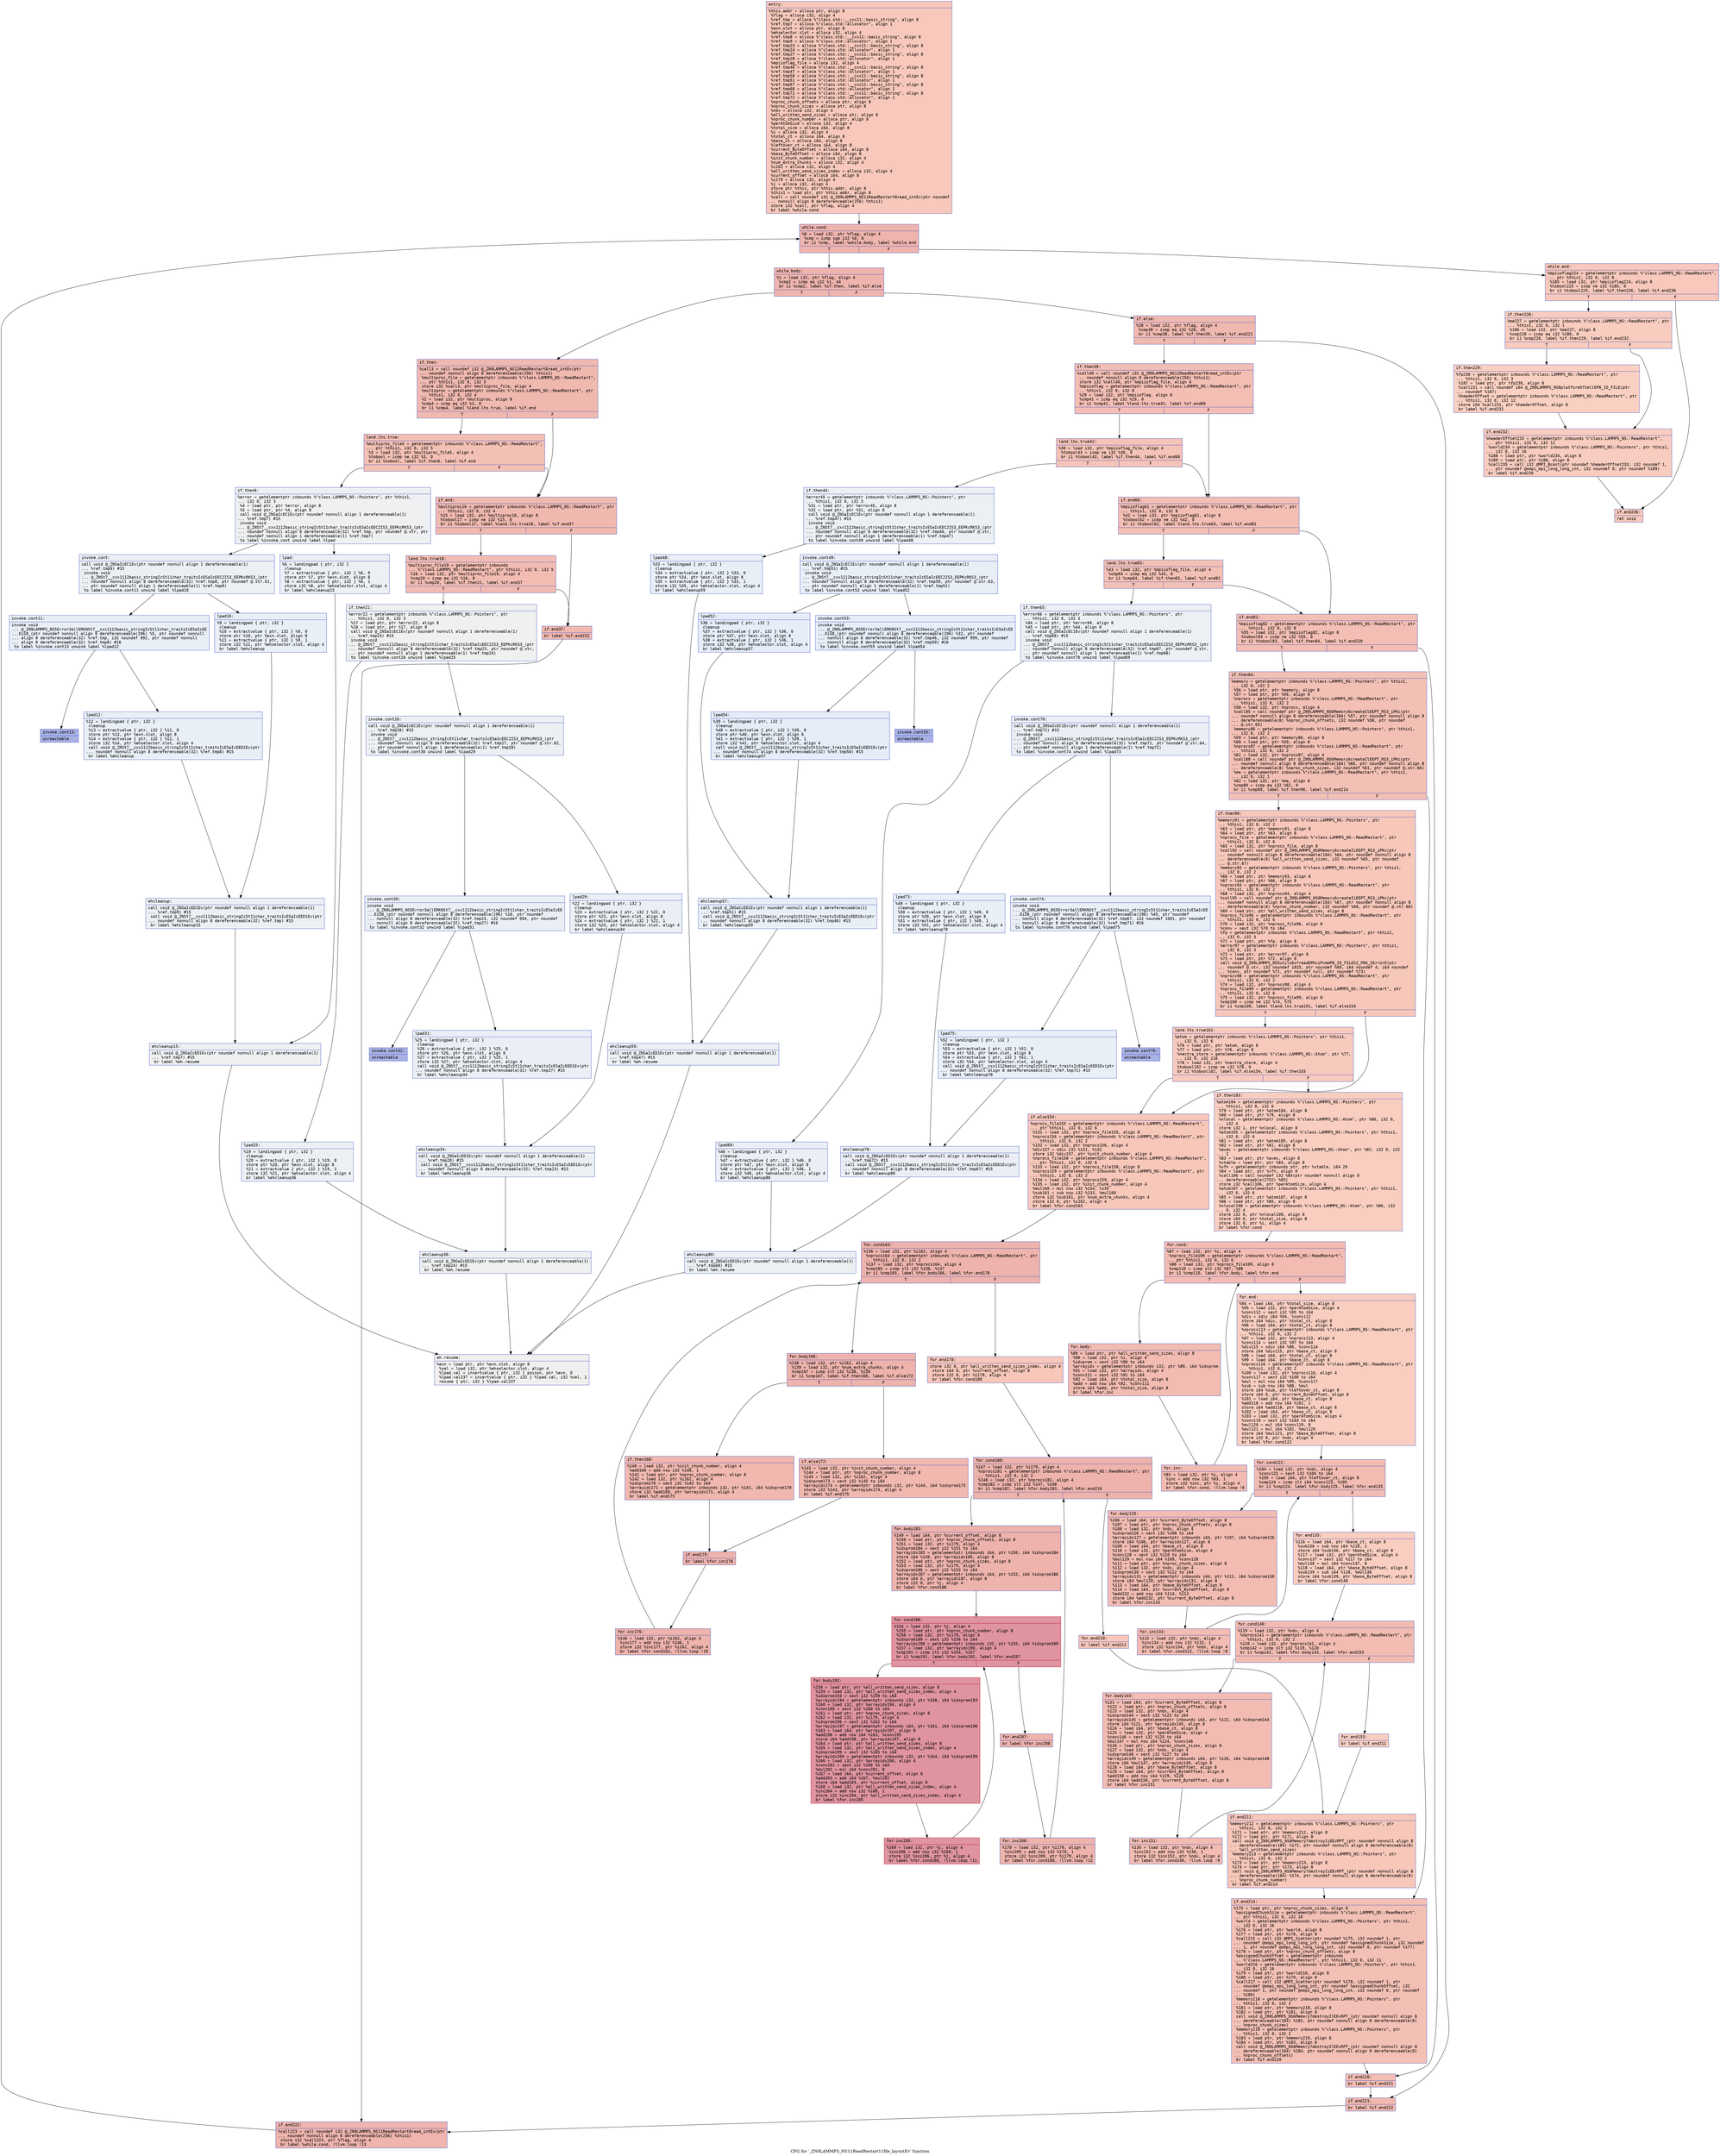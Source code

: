 digraph "CFG for '_ZN9LAMMPS_NS11ReadRestart11file_layoutEv' function" {
	label="CFG for '_ZN9LAMMPS_NS11ReadRestart11file_layoutEv' function";

	Node0x55bc18c316a0 [shape=record,color="#3d50c3ff", style=filled, fillcolor="#ed836670" fontname="Courier",label="{entry:\l|  %this.addr = alloca ptr, align 8\l  %flag = alloca i32, align 4\l  %ref.tmp = alloca %\"class.std::__cxx11::basic_string\", align 8\l  %ref.tmp7 = alloca %\"class.std::allocator\", align 1\l  %exn.slot = alloca ptr, align 8\l  %ehselector.slot = alloca i32, align 4\l  %ref.tmp8 = alloca %\"class.std::__cxx11::basic_string\", align 8\l  %ref.tmp9 = alloca %\"class.std::allocator\", align 1\l  %ref.tmp23 = alloca %\"class.std::__cxx11::basic_string\", align 8\l  %ref.tmp24 = alloca %\"class.std::allocator\", align 1\l  %ref.tmp27 = alloca %\"class.std::__cxx11::basic_string\", align 8\l  %ref.tmp28 = alloca %\"class.std::allocator\", align 1\l  %mpiioflag_file = alloca i32, align 4\l  %ref.tmp46 = alloca %\"class.std::__cxx11::basic_string\", align 8\l  %ref.tmp47 = alloca %\"class.std::allocator\", align 1\l  %ref.tmp50 = alloca %\"class.std::__cxx11::basic_string\", align 8\l  %ref.tmp51 = alloca %\"class.std::allocator\", align 1\l  %ref.tmp67 = alloca %\"class.std::__cxx11::basic_string\", align 8\l  %ref.tmp68 = alloca %\"class.std::allocator\", align 1\l  %ref.tmp71 = alloca %\"class.std::__cxx11::basic_string\", align 8\l  %ref.tmp72 = alloca %\"class.std::allocator\", align 1\l  %nproc_chunk_offsets = alloca ptr, align 8\l  %nproc_chunk_sizes = alloca ptr, align 8\l  %ndx = alloca i32, align 4\l  %all_written_send_sizes = alloca ptr, align 8\l  %nproc_chunk_number = alloca ptr, align 8\l  %perAtomSize = alloca i32, align 4\l  %total_size = alloca i64, align 8\l  %i = alloca i32, align 4\l  %total_ct = alloca i64, align 8\l  %base_ct = alloca i64, align 8\l  %leftover_ct = alloca i64, align 8\l  %current_ByteOffset = alloca i64, align 8\l  %base_ByteOffset = alloca i64, align 8\l  %init_chunk_number = alloca i32, align 4\l  %num_extra_chunks = alloca i32, align 4\l  %i162 = alloca i32, align 4\l  %all_written_send_sizes_index = alloca i32, align 4\l  %current_offset = alloca i64, align 8\l  %i179 = alloca i32, align 4\l  %j = alloca i32, align 4\l  store ptr %this, ptr %this.addr, align 8\l  %this1 = load ptr, ptr %this.addr, align 8\l  %call = call noundef i32 @_ZN9LAMMPS_NS11ReadRestart8read_intEv(ptr noundef\l... nonnull align 8 dereferenceable(256) %this1)\l  store i32 %call, ptr %flag, align 4\l  br label %while.cond\l}"];
	Node0x55bc18c316a0 -> Node0x55bc18c33870[tooltip="entry -> while.cond\nProbability 100.00%" ];
	Node0x55bc18c33870 [shape=record,color="#3d50c3ff", style=filled, fillcolor="#d8564670" fontname="Courier",label="{while.cond:\l|  %0 = load i32, ptr %flag, align 4\l  %cmp = icmp sge i32 %0, 0\l  br i1 %cmp, label %while.body, label %while.end\l|{<s0>T|<s1>F}}"];
	Node0x55bc18c33870:s0 -> Node0x55bc18c33a60[tooltip="while.cond -> while.body\nProbability 96.88%" ];
	Node0x55bc18c33870:s1 -> Node0x55bc18c33ab0[tooltip="while.cond -> while.end\nProbability 3.12%" ];
	Node0x55bc18c33a60 [shape=record,color="#3d50c3ff", style=filled, fillcolor="#d8564670" fontname="Courier",label="{while.body:\l|  %1 = load i32, ptr %flag, align 4\l  %cmp2 = icmp eq i32 %1, 44\l  br i1 %cmp2, label %if.then, label %if.else\l|{<s0>T|<s1>F}}"];
	Node0x55bc18c33a60:s0 -> Node0x55bc18c329b0[tooltip="while.body -> if.then\nProbability 50.00%" ];
	Node0x55bc18c33a60:s1 -> Node0x55bc18c32a20[tooltip="while.body -> if.else\nProbability 50.00%" ];
	Node0x55bc18c329b0 [shape=record,color="#3d50c3ff", style=filled, fillcolor="#de614d70" fontname="Courier",label="{if.then:\l|  %call3 = call noundef i32 @_ZN9LAMMPS_NS11ReadRestart8read_intEv(ptr\l... noundef nonnull align 8 dereferenceable(256) %this1)\l  %multiproc_file = getelementptr inbounds %\"class.LAMMPS_NS::ReadRestart\",\l... ptr %this1, i32 0, i32 5\l  store i32 %call3, ptr %multiproc_file, align 4\l  %multiproc = getelementptr inbounds %\"class.LAMMPS_NS::ReadRestart\", ptr\l... %this1, i32 0, i32 4\l  %2 = load i32, ptr %multiproc, align 8\l  %cmp4 = icmp eq i32 %2, 0\l  br i1 %cmp4, label %land.lhs.true, label %if.end\l|{<s0>T|<s1>F}}"];
	Node0x55bc18c329b0:s0 -> Node0x55bc18c15900[tooltip="if.then -> land.lhs.true\nProbability 37.50%" ];
	Node0x55bc18c329b0:s1 -> Node0x55bc18c32a90[tooltip="if.then -> if.end\nProbability 62.50%" ];
	Node0x55bc18c15900 [shape=record,color="#3d50c3ff", style=filled, fillcolor="#e5705870" fontname="Courier",label="{land.lhs.true:\l|  %multiproc_file5 = getelementptr inbounds %\"class.LAMMPS_NS::ReadRestart\",\l... ptr %this1, i32 0, i32 5\l  %3 = load i32, ptr %multiproc_file5, align 4\l  %tobool = icmp ne i32 %3, 0\l  br i1 %tobool, label %if.then6, label %if.end\l|{<s0>T|<s1>F}}"];
	Node0x55bc18c15900:s0 -> Node0x55bc18c34870[tooltip="land.lhs.true -> if.then6\nProbability 0.00%" ];
	Node0x55bc18c15900:s1 -> Node0x55bc18c32a90[tooltip="land.lhs.true -> if.end\nProbability 100.00%" ];
	Node0x55bc18c34870 [shape=record,color="#3d50c3ff", style=filled, fillcolor="#d9dce170" fontname="Courier",label="{if.then6:\l|  %error = getelementptr inbounds %\"class.LAMMPS_NS::Pointers\", ptr %this1,\l... i32 0, i32 3\l  %4 = load ptr, ptr %error, align 8\l  %5 = load ptr, ptr %4, align 8\l  call void @_ZNSaIcEC1Ev(ptr noundef nonnull align 1 dereferenceable(1)\l... %ref.tmp7) #15\l  invoke void\l... @_ZNSt7__cxx1112basic_stringIcSt11char_traitsIcESaIcEEC2IS3_EEPKcRKS3_(ptr\l... noundef nonnull align 8 dereferenceable(32) %ref.tmp, ptr noundef @.str, ptr\l... noundef nonnull align 1 dereferenceable(1) %ref.tmp7)\l          to label %invoke.cont unwind label %lpad\l}"];
	Node0x55bc18c34870 -> Node0x55bc18c34cd0[tooltip="if.then6 -> invoke.cont\nProbability 50.00%" ];
	Node0x55bc18c34870 -> Node0x55bc18c34d50[tooltip="if.then6 -> lpad\nProbability 50.00%" ];
	Node0x55bc18c34cd0 [shape=record,color="#3d50c3ff", style=filled, fillcolor="#d4dbe670" fontname="Courier",label="{invoke.cont:\l|  call void @_ZNSaIcEC1Ev(ptr noundef nonnull align 1 dereferenceable(1)\l... %ref.tmp9) #15\l  invoke void\l... @_ZNSt7__cxx1112basic_stringIcSt11char_traitsIcESaIcEEC2IS3_EEPKcRKS3_(ptr\l... noundef nonnull align 8 dereferenceable(32) %ref.tmp8, ptr noundef @.str.61,\l... ptr noundef nonnull align 1 dereferenceable(1) %ref.tmp9)\l          to label %invoke.cont11 unwind label %lpad10\l}"];
	Node0x55bc18c34cd0 -> Node0x55bc18c35070[tooltip="invoke.cont -> invoke.cont11\nProbability 50.00%" ];
	Node0x55bc18c34cd0 -> Node0x55bc18c350c0[tooltip="invoke.cont -> lpad10\nProbability 50.00%" ];
	Node0x55bc18c35070 [shape=record,color="#3d50c3ff", style=filled, fillcolor="#cedaeb70" fontname="Courier",label="{invoke.cont11:\l|  invoke void\l... @_ZN9LAMMPS_NS5Error3allERKNSt7__cxx1112basic_stringIcSt11char_traitsIcESaIcEE\l...EiS8_(ptr noundef nonnull align 8 dereferenceable(196) %5, ptr noundef nonnull\l... align 8 dereferenceable(32) %ref.tmp, i32 noundef 992, ptr noundef nonnull\l... align 8 dereferenceable(32) %ref.tmp8) #16\l          to label %invoke.cont13 unwind label %lpad12\l}"];
	Node0x55bc18c35070 -> Node0x55bc18c35020[tooltip="invoke.cont11 -> invoke.cont13\nProbability 0.00%" ];
	Node0x55bc18c35070 -> Node0x55bc18c35320[tooltip="invoke.cont11 -> lpad12\nProbability 100.00%" ];
	Node0x55bc18c35020 [shape=record,color="#3d50c3ff", style=filled, fillcolor="#3d50c370" fontname="Courier",label="{invoke.cont13:\l|  unreachable\l}"];
	Node0x55bc18c34d50 [shape=record,color="#3d50c3ff", style=filled, fillcolor="#d4dbe670" fontname="Courier",label="{lpad:\l|  %6 = landingpad \{ ptr, i32 \}\l          cleanup\l  %7 = extractvalue \{ ptr, i32 \} %6, 0\l  store ptr %7, ptr %exn.slot, align 8\l  %8 = extractvalue \{ ptr, i32 \} %6, 1\l  store i32 %8, ptr %ehselector.slot, align 4\l  br label %ehcleanup15\l}"];
	Node0x55bc18c34d50 -> Node0x55bc18c358e0[tooltip="lpad -> ehcleanup15\nProbability 100.00%" ];
	Node0x55bc18c350c0 [shape=record,color="#3d50c3ff", style=filled, fillcolor="#cedaeb70" fontname="Courier",label="{lpad10:\l|  %9 = landingpad \{ ptr, i32 \}\l          cleanup\l  %10 = extractvalue \{ ptr, i32 \} %9, 0\l  store ptr %10, ptr %exn.slot, align 8\l  %11 = extractvalue \{ ptr, i32 \} %9, 1\l  store i32 %11, ptr %ehselector.slot, align 4\l  br label %ehcleanup\l}"];
	Node0x55bc18c350c0 -> Node0x55bc18c35c30[tooltip="lpad10 -> ehcleanup\nProbability 100.00%" ];
	Node0x55bc18c35320 [shape=record,color="#3d50c3ff", style=filled, fillcolor="#cedaeb70" fontname="Courier",label="{lpad12:\l|  %12 = landingpad \{ ptr, i32 \}\l          cleanup\l  %13 = extractvalue \{ ptr, i32 \} %12, 0\l  store ptr %13, ptr %exn.slot, align 8\l  %14 = extractvalue \{ ptr, i32 \} %12, 1\l  store i32 %14, ptr %ehselector.slot, align 4\l  call void @_ZNSt7__cxx1112basic_stringIcSt11char_traitsIcESaIcEED1Ev(ptr\l... noundef nonnull align 8 dereferenceable(32) %ref.tmp8) #15\l  br label %ehcleanup\l}"];
	Node0x55bc18c35320 -> Node0x55bc18c35c30[tooltip="lpad12 -> ehcleanup\nProbability 100.00%" ];
	Node0x55bc18c35c30 [shape=record,color="#3d50c3ff", style=filled, fillcolor="#d4dbe670" fontname="Courier",label="{ehcleanup:\l|  call void @_ZNSaIcED1Ev(ptr noundef nonnull align 1 dereferenceable(1)\l... %ref.tmp9) #15\l  call void @_ZNSt7__cxx1112basic_stringIcSt11char_traitsIcESaIcEED1Ev(ptr\l... noundef nonnull align 8 dereferenceable(32) %ref.tmp) #15\l  br label %ehcleanup15\l}"];
	Node0x55bc18c35c30 -> Node0x55bc18c358e0[tooltip="ehcleanup -> ehcleanup15\nProbability 100.00%" ];
	Node0x55bc18c358e0 [shape=record,color="#3d50c3ff", style=filled, fillcolor="#d9dce170" fontname="Courier",label="{ehcleanup15:\l|  call void @_ZNSaIcED1Ev(ptr noundef nonnull align 1 dereferenceable(1)\l... %ref.tmp7) #15\l  br label %eh.resume\l}"];
	Node0x55bc18c358e0 -> Node0x55bc18c364e0[tooltip="ehcleanup15 -> eh.resume\nProbability 100.00%" ];
	Node0x55bc18c32a90 [shape=record,color="#3d50c3ff", style=filled, fillcolor="#de614d70" fontname="Courier",label="{if.end:\l|  %multiproc16 = getelementptr inbounds %\"class.LAMMPS_NS::ReadRestart\", ptr\l... %this1, i32 0, i32 4\l  %15 = load i32, ptr %multiproc16, align 8\l  %tobool17 = icmp ne i32 %15, 0\l  br i1 %tobool17, label %land.lhs.true18, label %if.end37\l|{<s0>T|<s1>F}}"];
	Node0x55bc18c32a90:s0 -> Node0x55bc18c367d0[tooltip="if.end -> land.lhs.true18\nProbability 62.50%" ];
	Node0x55bc18c32a90:s1 -> Node0x55bc18c36850[tooltip="if.end -> if.end37\nProbability 37.50%" ];
	Node0x55bc18c367d0 [shape=record,color="#3d50c3ff", style=filled, fillcolor="#e1675170" fontname="Courier",label="{land.lhs.true18:\l|  %multiproc_file19 = getelementptr inbounds\l... %\"class.LAMMPS_NS::ReadRestart\", ptr %this1, i32 0, i32 5\l  %16 = load i32, ptr %multiproc_file19, align 4\l  %cmp20 = icmp eq i32 %16, 0\l  br i1 %cmp20, label %if.then21, label %if.end37\l|{<s0>T|<s1>F}}"];
	Node0x55bc18c367d0:s0 -> Node0x55bc18c36c10[tooltip="land.lhs.true18 -> if.then21\nProbability 0.00%" ];
	Node0x55bc18c367d0:s1 -> Node0x55bc18c36850[tooltip="land.lhs.true18 -> if.end37\nProbability 100.00%" ];
	Node0x55bc18c36c10 [shape=record,color="#3d50c3ff", style=filled, fillcolor="#dbdcde70" fontname="Courier",label="{if.then21:\l|  %error22 = getelementptr inbounds %\"class.LAMMPS_NS::Pointers\", ptr\l... %this1, i32 0, i32 3\l  %17 = load ptr, ptr %error22, align 8\l  %18 = load ptr, ptr %17, align 8\l  call void @_ZNSaIcEC1Ev(ptr noundef nonnull align 1 dereferenceable(1)\l... %ref.tmp24) #15\l  invoke void\l... @_ZNSt7__cxx1112basic_stringIcSt11char_traitsIcESaIcEEC2IS3_EEPKcRKS3_(ptr\l... noundef nonnull align 8 dereferenceable(32) %ref.tmp23, ptr noundef @.str,\l... ptr noundef nonnull align 1 dereferenceable(1) %ref.tmp24)\l          to label %invoke.cont26 unwind label %lpad25\l}"];
	Node0x55bc18c36c10 -> Node0x55bc18c37070[tooltip="if.then21 -> invoke.cont26\nProbability 50.00%" ];
	Node0x55bc18c36c10 -> Node0x55bc18c370c0[tooltip="if.then21 -> lpad25\nProbability 50.00%" ];
	Node0x55bc18c37070 [shape=record,color="#3d50c3ff", style=filled, fillcolor="#d6dce470" fontname="Courier",label="{invoke.cont26:\l|  call void @_ZNSaIcEC1Ev(ptr noundef nonnull align 1 dereferenceable(1)\l... %ref.tmp28) #15\l  invoke void\l... @_ZNSt7__cxx1112basic_stringIcSt11char_traitsIcESaIcEEC2IS3_EEPKcRKS3_(ptr\l... noundef nonnull align 8 dereferenceable(32) %ref.tmp27, ptr noundef @.str.62,\l... ptr noundef nonnull align 1 dereferenceable(1) %ref.tmp28)\l          to label %invoke.cont30 unwind label %lpad29\l}"];
	Node0x55bc18c37070 -> Node0x55bc18c373b0[tooltip="invoke.cont26 -> invoke.cont30\nProbability 50.00%" ];
	Node0x55bc18c37070 -> Node0x55bc18c37400[tooltip="invoke.cont26 -> lpad29\nProbability 50.00%" ];
	Node0x55bc18c373b0 [shape=record,color="#3d50c3ff", style=filled, fillcolor="#d1dae970" fontname="Courier",label="{invoke.cont30:\l|  invoke void\l... @_ZN9LAMMPS_NS5Error3allERKNSt7__cxx1112basic_stringIcSt11char_traitsIcESaIcEE\l...EiS8_(ptr noundef nonnull align 8 dereferenceable(196) %18, ptr noundef\l... nonnull align 8 dereferenceable(32) %ref.tmp23, i32 noundef 994, ptr noundef\l... nonnull align 8 dereferenceable(32) %ref.tmp27) #16\l          to label %invoke.cont32 unwind label %lpad31\l}"];
	Node0x55bc18c373b0 -> Node0x55bc18c37360[tooltip="invoke.cont30 -> invoke.cont32\nProbability 0.00%" ];
	Node0x55bc18c373b0 -> Node0x55bc18c37720[tooltip="invoke.cont30 -> lpad31\nProbability 100.00%" ];
	Node0x55bc18c37360 [shape=record,color="#3d50c3ff", style=filled, fillcolor="#3d50c370" fontname="Courier",label="{invoke.cont32:\l|  unreachable\l}"];
	Node0x55bc18c370c0 [shape=record,color="#3d50c3ff", style=filled, fillcolor="#d6dce470" fontname="Courier",label="{lpad25:\l|  %19 = landingpad \{ ptr, i32 \}\l          cleanup\l  %20 = extractvalue \{ ptr, i32 \} %19, 0\l  store ptr %20, ptr %exn.slot, align 8\l  %21 = extractvalue \{ ptr, i32 \} %19, 1\l  store i32 %21, ptr %ehselector.slot, align 4\l  br label %ehcleanup36\l}"];
	Node0x55bc18c370c0 -> Node0x55bc18c37ce0[tooltip="lpad25 -> ehcleanup36\nProbability 100.00%" ];
	Node0x55bc18c37400 [shape=record,color="#3d50c3ff", style=filled, fillcolor="#d1dae970" fontname="Courier",label="{lpad29:\l|  %22 = landingpad \{ ptr, i32 \}\l          cleanup\l  %23 = extractvalue \{ ptr, i32 \} %22, 0\l  store ptr %23, ptr %exn.slot, align 8\l  %24 = extractvalue \{ ptr, i32 \} %22, 1\l  store i32 %24, ptr %ehselector.slot, align 4\l  br label %ehcleanup34\l}"];
	Node0x55bc18c37400 -> Node0x55bc18c38030[tooltip="lpad29 -> ehcleanup34\nProbability 100.00%" ];
	Node0x55bc18c37720 [shape=record,color="#3d50c3ff", style=filled, fillcolor="#d1dae970" fontname="Courier",label="{lpad31:\l|  %25 = landingpad \{ ptr, i32 \}\l          cleanup\l  %26 = extractvalue \{ ptr, i32 \} %25, 0\l  store ptr %26, ptr %exn.slot, align 8\l  %27 = extractvalue \{ ptr, i32 \} %25, 1\l  store i32 %27, ptr %ehselector.slot, align 4\l  call void @_ZNSt7__cxx1112basic_stringIcSt11char_traitsIcESaIcEED1Ev(ptr\l... noundef nonnull align 8 dereferenceable(32) %ref.tmp27) #15\l  br label %ehcleanup34\l}"];
	Node0x55bc18c37720 -> Node0x55bc18c38030[tooltip="lpad31 -> ehcleanup34\nProbability 100.00%" ];
	Node0x55bc18c38030 [shape=record,color="#3d50c3ff", style=filled, fillcolor="#d6dce470" fontname="Courier",label="{ehcleanup34:\l|  call void @_ZNSaIcED1Ev(ptr noundef nonnull align 1 dereferenceable(1)\l... %ref.tmp28) #15\l  call void @_ZNSt7__cxx1112basic_stringIcSt11char_traitsIcESaIcEED1Ev(ptr\l... noundef nonnull align 8 dereferenceable(32) %ref.tmp23) #15\l  br label %ehcleanup36\l}"];
	Node0x55bc18c38030 -> Node0x55bc18c37ce0[tooltip="ehcleanup34 -> ehcleanup36\nProbability 100.00%" ];
	Node0x55bc18c37ce0 [shape=record,color="#3d50c3ff", style=filled, fillcolor="#dbdcde70" fontname="Courier",label="{ehcleanup36:\l|  call void @_ZNSaIcED1Ev(ptr noundef nonnull align 1 dereferenceable(1)\l... %ref.tmp24) #15\l  br label %eh.resume\l}"];
	Node0x55bc18c37ce0 -> Node0x55bc18c364e0[tooltip="ehcleanup36 -> eh.resume\nProbability 100.00%" ];
	Node0x55bc18c36850 [shape=record,color="#3d50c3ff", style=filled, fillcolor="#de614d70" fontname="Courier",label="{if.end37:\l|  br label %if.end222\l}"];
	Node0x55bc18c36850 -> Node0x55bc18c38950[tooltip="if.end37 -> if.end222\nProbability 100.00%" ];
	Node0x55bc18c32a20 [shape=record,color="#3d50c3ff", style=filled, fillcolor="#de614d70" fontname="Courier",label="{if.else:\l|  %28 = load i32, ptr %flag, align 4\l  %cmp38 = icmp eq i32 %28, 45\l  br i1 %cmp38, label %if.then39, label %if.end221\l|{<s0>T|<s1>F}}"];
	Node0x55bc18c32a20:s0 -> Node0x55bc18c38b50[tooltip="if.else -> if.then39\nProbability 50.00%" ];
	Node0x55bc18c32a20:s1 -> Node0x55bc18c38bd0[tooltip="if.else -> if.end221\nProbability 50.00%" ];
	Node0x55bc18c38b50 [shape=record,color="#3d50c3ff", style=filled, fillcolor="#e36c5570" fontname="Courier",label="{if.then39:\l|  %call40 = call noundef i32 @_ZN9LAMMPS_NS11ReadRestart8read_intEv(ptr\l... noundef nonnull align 8 dereferenceable(256) %this1)\l  store i32 %call40, ptr %mpiioflag_file, align 4\l  %mpiioflag = getelementptr inbounds %\"class.LAMMPS_NS::ReadRestart\", ptr\l... %this1, i32 0, i32 8\l  %29 = load i32, ptr %mpiioflag, align 8\l  %cmp41 = icmp eq i32 %29, 0\l  br i1 %cmp41, label %land.lhs.true42, label %if.end60\l|{<s0>T|<s1>F}}"];
	Node0x55bc18c38b50:s0 -> Node0x55bc18c39100[tooltip="if.then39 -> land.lhs.true42\nProbability 37.50%" ];
	Node0x55bc18c38b50:s1 -> Node0x55bc18c39150[tooltip="if.then39 -> if.end60\nProbability 62.50%" ];
	Node0x55bc18c39100 [shape=record,color="#3d50c3ff", style=filled, fillcolor="#e8765c70" fontname="Courier",label="{land.lhs.true42:\l|  %30 = load i32, ptr %mpiioflag_file, align 4\l  %tobool43 = icmp ne i32 %30, 0\l  br i1 %tobool43, label %if.then44, label %if.end60\l|{<s0>T|<s1>F}}"];
	Node0x55bc18c39100:s0 -> Node0x55bc18c33b00[tooltip="land.lhs.true42 -> if.then44\nProbability 0.00%" ];
	Node0x55bc18c39100:s1 -> Node0x55bc18c39150[tooltip="land.lhs.true42 -> if.end60\nProbability 100.00%" ];
	Node0x55bc18c33b00 [shape=record,color="#3d50c3ff", style=filled, fillcolor="#d4dbe670" fontname="Courier",label="{if.then44:\l|  %error45 = getelementptr inbounds %\"class.LAMMPS_NS::Pointers\", ptr\l... %this1, i32 0, i32 3\l  %31 = load ptr, ptr %error45, align 8\l  %32 = load ptr, ptr %31, align 8\l  call void @_ZNSaIcEC1Ev(ptr noundef nonnull align 1 dereferenceable(1)\l... %ref.tmp47) #15\l  invoke void\l... @_ZNSt7__cxx1112basic_stringIcSt11char_traitsIcESaIcEEC2IS3_EEPKcRKS3_(ptr\l... noundef nonnull align 8 dereferenceable(32) %ref.tmp46, ptr noundef @.str,\l... ptr noundef nonnull align 1 dereferenceable(1) %ref.tmp47)\l          to label %invoke.cont49 unwind label %lpad48\l}"];
	Node0x55bc18c33b00 -> Node0x55bc18c33f90[tooltip="if.then44 -> invoke.cont49\nProbability 50.00%" ];
	Node0x55bc18c33b00 -> Node0x55bc18c34010[tooltip="if.then44 -> lpad48\nProbability 50.00%" ];
	Node0x55bc18c33f90 [shape=record,color="#3d50c3ff", style=filled, fillcolor="#cedaeb70" fontname="Courier",label="{invoke.cont49:\l|  call void @_ZNSaIcEC1Ev(ptr noundef nonnull align 1 dereferenceable(1)\l... %ref.tmp51) #15\l  invoke void\l... @_ZNSt7__cxx1112basic_stringIcSt11char_traitsIcESaIcEEC2IS3_EEPKcRKS3_(ptr\l... noundef nonnull align 8 dereferenceable(32) %ref.tmp50, ptr noundef @.str.63,\l... ptr noundef nonnull align 1 dereferenceable(1) %ref.tmp51)\l          to label %invoke.cont53 unwind label %lpad52\l}"];
	Node0x55bc18c33f90 -> Node0x55bc18c3a1f0[tooltip="invoke.cont49 -> invoke.cont53\nProbability 50.00%" ];
	Node0x55bc18c33f90 -> Node0x55bc18c3a240[tooltip="invoke.cont49 -> lpad52\nProbability 50.00%" ];
	Node0x55bc18c3a1f0 [shape=record,color="#3d50c3ff", style=filled, fillcolor="#c7d7f070" fontname="Courier",label="{invoke.cont53:\l|  invoke void\l... @_ZN9LAMMPS_NS5Error3allERKNSt7__cxx1112basic_stringIcSt11char_traitsIcESaIcEE\l...EiS8_(ptr noundef nonnull align 8 dereferenceable(196) %32, ptr noundef\l... nonnull align 8 dereferenceable(32) %ref.tmp46, i32 noundef 999, ptr noundef\l... nonnull align 8 dereferenceable(32) %ref.tmp50) #16\l          to label %invoke.cont55 unwind label %lpad54\l}"];
	Node0x55bc18c3a1f0 -> Node0x55bc18c3a1a0[tooltip="invoke.cont53 -> invoke.cont55\nProbability 0.00%" ];
	Node0x55bc18c3a1f0 -> Node0x55bc18c3a560[tooltip="invoke.cont53 -> lpad54\nProbability 100.00%" ];
	Node0x55bc18c3a1a0 [shape=record,color="#3d50c3ff", style=filled, fillcolor="#3d50c370" fontname="Courier",label="{invoke.cont55:\l|  unreachable\l}"];
	Node0x55bc18c34010 [shape=record,color="#3d50c3ff", style=filled, fillcolor="#cedaeb70" fontname="Courier",label="{lpad48:\l|  %33 = landingpad \{ ptr, i32 \}\l          cleanup\l  %34 = extractvalue \{ ptr, i32 \} %33, 0\l  store ptr %34, ptr %exn.slot, align 8\l  %35 = extractvalue \{ ptr, i32 \} %33, 1\l  store i32 %35, ptr %ehselector.slot, align 4\l  br label %ehcleanup59\l}"];
	Node0x55bc18c34010 -> Node0x55bc18c3ab20[tooltip="lpad48 -> ehcleanup59\nProbability 100.00%" ];
	Node0x55bc18c3a240 [shape=record,color="#3d50c3ff", style=filled, fillcolor="#c7d7f070" fontname="Courier",label="{lpad52:\l|  %36 = landingpad \{ ptr, i32 \}\l          cleanup\l  %37 = extractvalue \{ ptr, i32 \} %36, 0\l  store ptr %37, ptr %exn.slot, align 8\l  %38 = extractvalue \{ ptr, i32 \} %36, 1\l  store i32 %38, ptr %ehselector.slot, align 4\l  br label %ehcleanup57\l}"];
	Node0x55bc18c3a240 -> Node0x55bc18c3ae70[tooltip="lpad52 -> ehcleanup57\nProbability 100.00%" ];
	Node0x55bc18c3a560 [shape=record,color="#3d50c3ff", style=filled, fillcolor="#c7d7f070" fontname="Courier",label="{lpad54:\l|  %39 = landingpad \{ ptr, i32 \}\l          cleanup\l  %40 = extractvalue \{ ptr, i32 \} %39, 0\l  store ptr %40, ptr %exn.slot, align 8\l  %41 = extractvalue \{ ptr, i32 \} %39, 1\l  store i32 %41, ptr %ehselector.slot, align 4\l  call void @_ZNSt7__cxx1112basic_stringIcSt11char_traitsIcESaIcEED1Ev(ptr\l... noundef nonnull align 8 dereferenceable(32) %ref.tmp50) #15\l  br label %ehcleanup57\l}"];
	Node0x55bc18c3a560 -> Node0x55bc18c3ae70[tooltip="lpad54 -> ehcleanup57\nProbability 100.00%" ];
	Node0x55bc18c3ae70 [shape=record,color="#3d50c3ff", style=filled, fillcolor="#cedaeb70" fontname="Courier",label="{ehcleanup57:\l|  call void @_ZNSaIcED1Ev(ptr noundef nonnull align 1 dereferenceable(1)\l... %ref.tmp51) #15\l  call void @_ZNSt7__cxx1112basic_stringIcSt11char_traitsIcESaIcEED1Ev(ptr\l... noundef nonnull align 8 dereferenceable(32) %ref.tmp46) #15\l  br label %ehcleanup59\l}"];
	Node0x55bc18c3ae70 -> Node0x55bc18c3ab20[tooltip="ehcleanup57 -> ehcleanup59\nProbability 100.00%" ];
	Node0x55bc18c3ab20 [shape=record,color="#3d50c3ff", style=filled, fillcolor="#d4dbe670" fontname="Courier",label="{ehcleanup59:\l|  call void @_ZNSaIcED1Ev(ptr noundef nonnull align 1 dereferenceable(1)\l... %ref.tmp47) #15\l  br label %eh.resume\l}"];
	Node0x55bc18c3ab20 -> Node0x55bc18c364e0[tooltip="ehcleanup59 -> eh.resume\nProbability 100.00%" ];
	Node0x55bc18c39150 [shape=record,color="#3d50c3ff", style=filled, fillcolor="#e36c5570" fontname="Courier",label="{if.end60:\l|  %mpiioflag61 = getelementptr inbounds %\"class.LAMMPS_NS::ReadRestart\", ptr\l... %this1, i32 0, i32 8\l  %42 = load i32, ptr %mpiioflag61, align 8\l  %tobool62 = icmp ne i32 %42, 0\l  br i1 %tobool62, label %land.lhs.true63, label %if.end81\l|{<s0>T|<s1>F}}"];
	Node0x55bc18c39150:s0 -> Node0x55bc18c3b990[tooltip="if.end60 -> land.lhs.true63\nProbability 62.50%" ];
	Node0x55bc18c39150:s1 -> Node0x55bc18c3ba10[tooltip="if.end60 -> if.end81\nProbability 37.50%" ];
	Node0x55bc18c3b990 [shape=record,color="#3d50c3ff", style=filled, fillcolor="#e5705870" fontname="Courier",label="{land.lhs.true63:\l|  %43 = load i32, ptr %mpiioflag_file, align 4\l  %cmp64 = icmp eq i32 %43, 0\l  br i1 %cmp64, label %if.then65, label %if.end81\l|{<s0>T|<s1>F}}"];
	Node0x55bc18c3b990:s0 -> Node0x55bc18c3bc80[tooltip="land.lhs.true63 -> if.then65\nProbability 0.00%" ];
	Node0x55bc18c3b990:s1 -> Node0x55bc18c3ba10[tooltip="land.lhs.true63 -> if.end81\nProbability 100.00%" ];
	Node0x55bc18c3bc80 [shape=record,color="#3d50c3ff", style=filled, fillcolor="#d6dce470" fontname="Courier",label="{if.then65:\l|  %error66 = getelementptr inbounds %\"class.LAMMPS_NS::Pointers\", ptr\l... %this1, i32 0, i32 3\l  %44 = load ptr, ptr %error66, align 8\l  %45 = load ptr, ptr %44, align 8\l  call void @_ZNSaIcEC1Ev(ptr noundef nonnull align 1 dereferenceable(1)\l... %ref.tmp68) #15\l  invoke void\l... @_ZNSt7__cxx1112basic_stringIcSt11char_traitsIcESaIcEEC2IS3_EEPKcRKS3_(ptr\l... noundef nonnull align 8 dereferenceable(32) %ref.tmp67, ptr noundef @.str,\l... ptr noundef nonnull align 1 dereferenceable(1) %ref.tmp68)\l          to label %invoke.cont70 unwind label %lpad69\l}"];
	Node0x55bc18c3bc80 -> Node0x55bc18c3c0e0[tooltip="if.then65 -> invoke.cont70\nProbability 50.00%" ];
	Node0x55bc18c3bc80 -> Node0x55bc18c3c160[tooltip="if.then65 -> lpad69\nProbability 50.00%" ];
	Node0x55bc18c3c0e0 [shape=record,color="#3d50c3ff", style=filled, fillcolor="#d1dae970" fontname="Courier",label="{invoke.cont70:\l|  call void @_ZNSaIcEC1Ev(ptr noundef nonnull align 1 dereferenceable(1)\l... %ref.tmp72) #15\l  invoke void\l... @_ZNSt7__cxx1112basic_stringIcSt11char_traitsIcESaIcEEC2IS3_EEPKcRKS3_(ptr\l... noundef nonnull align 8 dereferenceable(32) %ref.tmp71, ptr noundef @.str.64,\l... ptr noundef nonnull align 1 dereferenceable(1) %ref.tmp72)\l          to label %invoke.cont74 unwind label %lpad73\l}"];
	Node0x55bc18c3c0e0 -> Node0x55bc18c3c480[tooltip="invoke.cont70 -> invoke.cont74\nProbability 50.00%" ];
	Node0x55bc18c3c0e0 -> Node0x55bc18c3c4d0[tooltip="invoke.cont70 -> lpad73\nProbability 50.00%" ];
	Node0x55bc18c3c480 [shape=record,color="#3d50c3ff", style=filled, fillcolor="#cedaeb70" fontname="Courier",label="{invoke.cont74:\l|  invoke void\l... @_ZN9LAMMPS_NS5Error3allERKNSt7__cxx1112basic_stringIcSt11char_traitsIcESaIcEE\l...EiS8_(ptr noundef nonnull align 8 dereferenceable(196) %45, ptr noundef\l... nonnull align 8 dereferenceable(32) %ref.tmp67, i32 noundef 1001, ptr noundef\l... nonnull align 8 dereferenceable(32) %ref.tmp71) #16\l          to label %invoke.cont76 unwind label %lpad75\l}"];
	Node0x55bc18c3c480 -> Node0x55bc18c3c430[tooltip="invoke.cont74 -> invoke.cont76\nProbability 0.00%" ];
	Node0x55bc18c3c480 -> Node0x55bc18c3c790[tooltip="invoke.cont74 -> lpad75\nProbability 100.00%" ];
	Node0x55bc18c3c430 [shape=record,color="#3d50c3ff", style=filled, fillcolor="#3d50c370" fontname="Courier",label="{invoke.cont76:\l|  unreachable\l}"];
	Node0x55bc18c3c160 [shape=record,color="#3d50c3ff", style=filled, fillcolor="#d1dae970" fontname="Courier",label="{lpad69:\l|  %46 = landingpad \{ ptr, i32 \}\l          cleanup\l  %47 = extractvalue \{ ptr, i32 \} %46, 0\l  store ptr %47, ptr %exn.slot, align 8\l  %48 = extractvalue \{ ptr, i32 \} %46, 1\l  store i32 %48, ptr %ehselector.slot, align 4\l  br label %ehcleanup80\l}"];
	Node0x55bc18c3c160 -> Node0x55bc18c3d560[tooltip="lpad69 -> ehcleanup80\nProbability 100.00%" ];
	Node0x55bc18c3c4d0 [shape=record,color="#3d50c3ff", style=filled, fillcolor="#cedaeb70" fontname="Courier",label="{lpad73:\l|  %49 = landingpad \{ ptr, i32 \}\l          cleanup\l  %50 = extractvalue \{ ptr, i32 \} %49, 0\l  store ptr %50, ptr %exn.slot, align 8\l  %51 = extractvalue \{ ptr, i32 \} %49, 1\l  store i32 %51, ptr %ehselector.slot, align 4\l  br label %ehcleanup78\l}"];
	Node0x55bc18c3c4d0 -> Node0x55bc18c3d8b0[tooltip="lpad73 -> ehcleanup78\nProbability 100.00%" ];
	Node0x55bc18c3c790 [shape=record,color="#3d50c3ff", style=filled, fillcolor="#cedaeb70" fontname="Courier",label="{lpad75:\l|  %52 = landingpad \{ ptr, i32 \}\l          cleanup\l  %53 = extractvalue \{ ptr, i32 \} %52, 0\l  store ptr %53, ptr %exn.slot, align 8\l  %54 = extractvalue \{ ptr, i32 \} %52, 1\l  store i32 %54, ptr %ehselector.slot, align 4\l  call void @_ZNSt7__cxx1112basic_stringIcSt11char_traitsIcESaIcEED1Ev(ptr\l... noundef nonnull align 8 dereferenceable(32) %ref.tmp71) #15\l  br label %ehcleanup78\l}"];
	Node0x55bc18c3c790 -> Node0x55bc18c3d8b0[tooltip="lpad75 -> ehcleanup78\nProbability 100.00%" ];
	Node0x55bc18c3d8b0 [shape=record,color="#3d50c3ff", style=filled, fillcolor="#d1dae970" fontname="Courier",label="{ehcleanup78:\l|  call void @_ZNSaIcED1Ev(ptr noundef nonnull align 1 dereferenceable(1)\l... %ref.tmp72) #15\l  call void @_ZNSt7__cxx1112basic_stringIcSt11char_traitsIcESaIcEED1Ev(ptr\l... noundef nonnull align 8 dereferenceable(32) %ref.tmp67) #15\l  br label %ehcleanup80\l}"];
	Node0x55bc18c3d8b0 -> Node0x55bc18c3d560[tooltip="ehcleanup78 -> ehcleanup80\nProbability 100.00%" ];
	Node0x55bc18c3d560 [shape=record,color="#3d50c3ff", style=filled, fillcolor="#d6dce470" fontname="Courier",label="{ehcleanup80:\l|  call void @_ZNSaIcED1Ev(ptr noundef nonnull align 1 dereferenceable(1)\l... %ref.tmp68) #15\l  br label %eh.resume\l}"];
	Node0x55bc18c3d560 -> Node0x55bc18c364e0[tooltip="ehcleanup80 -> eh.resume\nProbability 100.00%" ];
	Node0x55bc18c3ba10 [shape=record,color="#3d50c3ff", style=filled, fillcolor="#e36c5570" fontname="Courier",label="{if.end81:\l|  %mpiioflag82 = getelementptr inbounds %\"class.LAMMPS_NS::ReadRestart\", ptr\l... %this1, i32 0, i32 8\l  %55 = load i32, ptr %mpiioflag82, align 8\l  %tobool83 = icmp ne i32 %55, 0\l  br i1 %tobool83, label %if.then84, label %if.end220\l|{<s0>T|<s1>F}}"];
	Node0x55bc18c3ba10:s0 -> Node0x55bc18c3e3d0[tooltip="if.end81 -> if.then84\nProbability 62.50%" ];
	Node0x55bc18c3ba10:s1 -> Node0x55bc18c3e450[tooltip="if.end81 -> if.end220\nProbability 37.50%" ];
	Node0x55bc18c3e3d0 [shape=record,color="#3d50c3ff", style=filled, fillcolor="#e5705870" fontname="Courier",label="{if.then84:\l|  %memory = getelementptr inbounds %\"class.LAMMPS_NS::Pointers\", ptr %this1,\l... i32 0, i32 2\l  %56 = load ptr, ptr %memory, align 8\l  %57 = load ptr, ptr %56, align 8\l  %nprocs = getelementptr inbounds %\"class.LAMMPS_NS::ReadRestart\", ptr\l... %this1, i32 0, i32 2\l  %58 = load i32, ptr %nprocs, align 4\l  %call85 = call noundef ptr @_ZN9LAMMPS_NS6Memory6createIlEEPT_RS3_iPKc(ptr\l... noundef nonnull align 8 dereferenceable(184) %57, ptr noundef nonnull align 8\l... dereferenceable(8) %nproc_chunk_offsets, i32 noundef %58, ptr noundef\l... @.str.65)\l  %memory86 = getelementptr inbounds %\"class.LAMMPS_NS::Pointers\", ptr %this1,\l... i32 0, i32 2\l  %59 = load ptr, ptr %memory86, align 8\l  %60 = load ptr, ptr %59, align 8\l  %nprocs87 = getelementptr inbounds %\"class.LAMMPS_NS::ReadRestart\", ptr\l... %this1, i32 0, i32 2\l  %61 = load i32, ptr %nprocs87, align 4\l  %call88 = call noundef ptr @_ZN9LAMMPS_NS6Memory6createIlEEPT_RS3_iPKc(ptr\l... noundef nonnull align 8 dereferenceable(184) %60, ptr noundef nonnull align 8\l... dereferenceable(8) %nproc_chunk_sizes, i32 noundef %61, ptr noundef @.str.66)\l  %me = getelementptr inbounds %\"class.LAMMPS_NS::ReadRestart\", ptr %this1,\l... i32 0, i32 1\l  %62 = load i32, ptr %me, align 8\l  %cmp89 = icmp eq i32 %62, 0\l  br i1 %cmp89, label %if.then90, label %if.end214\l|{<s0>T|<s1>F}}"];
	Node0x55bc18c3e3d0:s0 -> Node0x55bc18c3f250[tooltip="if.then84 -> if.then90\nProbability 37.50%" ];
	Node0x55bc18c3e3d0:s1 -> Node0x55bc18c3f2a0[tooltip="if.then84 -> if.end214\nProbability 62.50%" ];
	Node0x55bc18c3f250 [shape=record,color="#3d50c3ff", style=filled, fillcolor="#ec7f6370" fontname="Courier",label="{if.then90:\l|  %memory91 = getelementptr inbounds %\"class.LAMMPS_NS::Pointers\", ptr\l... %this1, i32 0, i32 2\l  %63 = load ptr, ptr %memory91, align 8\l  %64 = load ptr, ptr %63, align 8\l  %nprocs_file = getelementptr inbounds %\"class.LAMMPS_NS::ReadRestart\", ptr\l... %this1, i32 0, i32 6\l  %65 = load i32, ptr %nprocs_file, align 8\l  %call92 = call noundef ptr @_ZN9LAMMPS_NS6Memory6createIiEEPT_RS3_iPKc(ptr\l... noundef nonnull align 8 dereferenceable(184) %64, ptr noundef nonnull align 8\l... dereferenceable(8) %all_written_send_sizes, i32 noundef %65, ptr noundef\l... @.str.67)\l  %memory93 = getelementptr inbounds %\"class.LAMMPS_NS::Pointers\", ptr %this1,\l... i32 0, i32 2\l  %66 = load ptr, ptr %memory93, align 8\l  %67 = load ptr, ptr %66, align 8\l  %nprocs94 = getelementptr inbounds %\"class.LAMMPS_NS::ReadRestart\", ptr\l... %this1, i32 0, i32 2\l  %68 = load i32, ptr %nprocs94, align 4\l  %call95 = call noundef ptr @_ZN9LAMMPS_NS6Memory6createIiEEPT_RS3_iPKc(ptr\l... noundef nonnull align 8 dereferenceable(184) %67, ptr noundef nonnull align 8\l... dereferenceable(8) %nproc_chunk_number, i32 noundef %68, ptr noundef @.str.68)\l  %69 = load ptr, ptr %all_written_send_sizes, align 8\l  %nprocs_file96 = getelementptr inbounds %\"class.LAMMPS_NS::ReadRestart\", ptr\l... %this1, i32 0, i32 6\l  %70 = load i32, ptr %nprocs_file96, align 8\l  %conv = sext i32 %70 to i64\l  %fp = getelementptr inbounds %\"class.LAMMPS_NS::ReadRestart\", ptr %this1,\l... i32 0, i32 3\l  %71 = load ptr, ptr %fp, align 8\l  %error97 = getelementptr inbounds %\"class.LAMMPS_NS::Pointers\", ptr %this1,\l... i32 0, i32 3\l  %72 = load ptr, ptr %error97, align 8\l  %73 = load ptr, ptr %72, align 8\l  call void @_ZN9LAMMPS_NS5utils6sfreadEPKciPvmmP8_IO_FILES2_PNS_5ErrorE(ptr\l... noundef @.str, i32 noundef 1025, ptr noundef %69, i64 noundef 4, i64 noundef\l... %conv, ptr noundef %71, ptr noundef null, ptr noundef %73)\l  %nprocs98 = getelementptr inbounds %\"class.LAMMPS_NS::ReadRestart\", ptr\l... %this1, i32 0, i32 2\l  %74 = load i32, ptr %nprocs98, align 4\l  %nprocs_file99 = getelementptr inbounds %\"class.LAMMPS_NS::ReadRestart\", ptr\l... %this1, i32 0, i32 6\l  %75 = load i32, ptr %nprocs_file99, align 8\l  %cmp100 = icmp ne i32 %74, %75\l  br i1 %cmp100, label %land.lhs.true101, label %if.else154\l|{<s0>T|<s1>F}}"];
	Node0x55bc18c3f250:s0 -> Node0x55bc18c403f0[tooltip="if.then90 -> land.lhs.true101\nProbability 50.00%" ];
	Node0x55bc18c3f250:s1 -> Node0x55bc18c40a80[tooltip="if.then90 -> if.else154\nProbability 50.00%" ];
	Node0x55bc18c403f0 [shape=record,color="#3d50c3ff", style=filled, fillcolor="#ef886b70" fontname="Courier",label="{land.lhs.true101:\l|  %atom = getelementptr inbounds %\"class.LAMMPS_NS::Pointers\", ptr %this1,\l... i32 0, i32 6\l  %76 = load ptr, ptr %atom, align 8\l  %77 = load ptr, ptr %76, align 8\l  %nextra_store = getelementptr inbounds %\"class.LAMMPS_NS::Atom\", ptr %77,\l... i32 0, i32 216\l  %78 = load i32, ptr %nextra_store, align 4\l  %tobool102 = icmp ne i32 %78, 0\l  br i1 %tobool102, label %if.else154, label %if.then103\l|{<s0>T|<s1>F}}"];
	Node0x55bc18c403f0:s0 -> Node0x55bc18c40a80[tooltip="land.lhs.true101 -> if.else154\nProbability 62.50%" ];
	Node0x55bc18c403f0:s1 -> Node0x55bc18c41000[tooltip="land.lhs.true101 -> if.then103\nProbability 37.50%" ];
	Node0x55bc18c41000 [shape=record,color="#3d50c3ff", style=filled, fillcolor="#f2907270" fontname="Courier",label="{if.then103:\l|  %atom104 = getelementptr inbounds %\"class.LAMMPS_NS::Pointers\", ptr\l... %this1, i32 0, i32 6\l  %79 = load ptr, ptr %atom104, align 8\l  %80 = load ptr, ptr %79, align 8\l  %nlocal = getelementptr inbounds %\"class.LAMMPS_NS::Atom\", ptr %80, i32 0,\l... i32 4\l  store i32 1, ptr %nlocal, align 8\l  %atom105 = getelementptr inbounds %\"class.LAMMPS_NS::Pointers\", ptr %this1,\l... i32 0, i32 6\l  %81 = load ptr, ptr %atom105, align 8\l  %82 = load ptr, ptr %81, align 8\l  %avec = getelementptr inbounds %\"class.LAMMPS_NS::Atom\", ptr %82, i32 0, i32\l... 2\l  %83 = load ptr, ptr %avec, align 8\l  %vtable = load ptr, ptr %83, align 8\l  %vfn = getelementptr inbounds ptr, ptr %vtable, i64 29\l  %84 = load ptr, ptr %vfn, align 8\l  %call106 = call noundef i32 %84(ptr noundef nonnull align 8\l... dereferenceable(2752) %83)\l  store i32 %call106, ptr %perAtomSize, align 4\l  %atom107 = getelementptr inbounds %\"class.LAMMPS_NS::Pointers\", ptr %this1,\l... i32 0, i32 6\l  %85 = load ptr, ptr %atom107, align 8\l  %86 = load ptr, ptr %85, align 8\l  %nlocal108 = getelementptr inbounds %\"class.LAMMPS_NS::Atom\", ptr %86, i32\l... 0, i32 4\l  store i32 0, ptr %nlocal108, align 8\l  store i64 0, ptr %total_size, align 8\l  store i32 0, ptr %i, align 4\l  br label %for.cond\l}"];
	Node0x55bc18c41000 -> Node0x55bc18c41fe0[tooltip="if.then103 -> for.cond\nProbability 100.00%" ];
	Node0x55bc18c41fe0 [shape=record,color="#3d50c3ff", style=filled, fillcolor="#e1675170" fontname="Courier",label="{for.cond:\l|  %87 = load i32, ptr %i, align 4\l  %nprocs_file109 = getelementptr inbounds %\"class.LAMMPS_NS::ReadRestart\",\l... ptr %this1, i32 0, i32 6\l  %88 = load i32, ptr %nprocs_file109, align 8\l  %cmp110 = icmp slt i32 %87, %88\l  br i1 %cmp110, label %for.body, label %for.end\l|{<s0>T|<s1>F}}"];
	Node0x55bc18c41fe0:s0 -> Node0x55bc18c42370[tooltip="for.cond -> for.body\nProbability 96.88%" ];
	Node0x55bc18c41fe0:s1 -> Node0x55bc18c423f0[tooltip="for.cond -> for.end\nProbability 3.12%" ];
	Node0x55bc18c42370 [shape=record,color="#3d50c3ff", style=filled, fillcolor="#e1675170" fontname="Courier",label="{for.body:\l|  %89 = load ptr, ptr %all_written_send_sizes, align 8\l  %90 = load i32, ptr %i, align 4\l  %idxprom = sext i32 %90 to i64\l  %arrayidx = getelementptr inbounds i32, ptr %89, i64 %idxprom\l  %91 = load i32, ptr %arrayidx, align 4\l  %conv111 = sext i32 %91 to i64\l  %92 = load i64, ptr %total_size, align 8\l  %add = add nsw i64 %92, %conv111\l  store i64 %add, ptr %total_size, align 8\l  br label %for.inc\l}"];
	Node0x55bc18c42370 -> Node0x55bc18c42ae0[tooltip="for.body -> for.inc\nProbability 100.00%" ];
	Node0x55bc18c42ae0 [shape=record,color="#3d50c3ff", style=filled, fillcolor="#e1675170" fontname="Courier",label="{for.inc:\l|  %93 = load i32, ptr %i, align 4\l  %inc = add nsw i32 %93, 1\l  store i32 %inc, ptr %i, align 4\l  br label %for.cond, !llvm.loop !6\l}"];
	Node0x55bc18c42ae0 -> Node0x55bc18c41fe0[tooltip="for.inc -> for.cond\nProbability 100.00%" ];
	Node0x55bc18c423f0 [shape=record,color="#3d50c3ff", style=filled, fillcolor="#f2907270" fontname="Courier",label="{for.end:\l|  %94 = load i64, ptr %total_size, align 8\l  %95 = load i32, ptr %perAtomSize, align 4\l  %conv112 = sext i32 %95 to i64\l  %div = sdiv i64 %94, %conv112\l  store i64 %div, ptr %total_ct, align 8\l  %96 = load i64, ptr %total_ct, align 8\l  %nprocs113 = getelementptr inbounds %\"class.LAMMPS_NS::ReadRestart\", ptr\l... %this1, i32 0, i32 2\l  %97 = load i32, ptr %nprocs113, align 4\l  %conv114 = sext i32 %97 to i64\l  %div115 = sdiv i64 %96, %conv114\l  store i64 %div115, ptr %base_ct, align 8\l  %98 = load i64, ptr %total_ct, align 8\l  %99 = load i64, ptr %base_ct, align 8\l  %nprocs116 = getelementptr inbounds %\"class.LAMMPS_NS::ReadRestart\", ptr\l... %this1, i32 0, i32 2\l  %100 = load i32, ptr %nprocs116, align 4\l  %conv117 = sext i32 %100 to i64\l  %mul = mul nsw i64 %99, %conv117\l  %sub = sub nsw i64 %98, %mul\l  store i64 %sub, ptr %leftover_ct, align 8\l  store i64 0, ptr %current_ByteOffset, align 8\l  %101 = load i64, ptr %base_ct, align 8\l  %add118 = add nsw i64 %101, 1\l  store i64 %add118, ptr %base_ct, align 8\l  %102 = load i64, ptr %base_ct, align 8\l  %103 = load i32, ptr %perAtomSize, align 4\l  %conv119 = sext i32 %103 to i64\l  %mul120 = mul i64 %conv119, 8\l  %mul121 = mul i64 %102, %mul120\l  store i64 %mul121, ptr %base_ByteOffset, align 8\l  store i32 0, ptr %ndx, align 4\l  br label %for.cond122\l}"];
	Node0x55bc18c423f0 -> Node0x55bc18c44950[tooltip="for.end -> for.cond122\nProbability 100.00%" ];
	Node0x55bc18c44950 [shape=record,color="#3d50c3ff", style=filled, fillcolor="#e1675170" fontname="Courier",label="{for.cond122:\l|  %104 = load i32, ptr %ndx, align 4\l  %conv123 = sext i32 %104 to i64\l  %105 = load i64, ptr %leftover_ct, align 8\l  %cmp124 = icmp slt i64 %conv123, %105\l  br i1 %cmp124, label %for.body125, label %for.end135\l|{<s0>T|<s1>F}}"];
	Node0x55bc18c44950:s0 -> Node0x55bc18c44c50[tooltip="for.cond122 -> for.body125\nProbability 96.88%" ];
	Node0x55bc18c44950:s1 -> Node0x55bc18c44ca0[tooltip="for.cond122 -> for.end135\nProbability 3.12%" ];
	Node0x55bc18c44c50 [shape=record,color="#3d50c3ff", style=filled, fillcolor="#e1675170" fontname="Courier",label="{for.body125:\l|  %106 = load i64, ptr %current_ByteOffset, align 8\l  %107 = load ptr, ptr %nproc_chunk_offsets, align 8\l  %108 = load i32, ptr %ndx, align 4\l  %idxprom126 = sext i32 %108 to i64\l  %arrayidx127 = getelementptr inbounds i64, ptr %107, i64 %idxprom126\l  store i64 %106, ptr %arrayidx127, align 8\l  %109 = load i64, ptr %base_ct, align 8\l  %110 = load i32, ptr %perAtomSize, align 4\l  %conv128 = sext i32 %110 to i64\l  %mul129 = mul nsw i64 %109, %conv128\l  %111 = load ptr, ptr %nproc_chunk_sizes, align 8\l  %112 = load i32, ptr %ndx, align 4\l  %idxprom130 = sext i32 %112 to i64\l  %arrayidx131 = getelementptr inbounds i64, ptr %111, i64 %idxprom130\l  store i64 %mul129, ptr %arrayidx131, align 8\l  %113 = load i64, ptr %base_ByteOffset, align 8\l  %114 = load i64, ptr %current_ByteOffset, align 8\l  %add132 = add nsw i64 %114, %113\l  store i64 %add132, ptr %current_ByteOffset, align 8\l  br label %for.inc133\l}"];
	Node0x55bc18c44c50 -> Node0x55bc18c39f60[tooltip="for.body125 -> for.inc133\nProbability 100.00%" ];
	Node0x55bc18c39f60 [shape=record,color="#3d50c3ff", style=filled, fillcolor="#e1675170" fontname="Courier",label="{for.inc133:\l|  %115 = load i32, ptr %ndx, align 4\l  %inc134 = add nsw i32 %115, 1\l  store i32 %inc134, ptr %ndx, align 4\l  br label %for.cond122, !llvm.loop !8\l}"];
	Node0x55bc18c39f60 -> Node0x55bc18c44950[tooltip="for.inc133 -> for.cond122\nProbability 100.00%" ];
	Node0x55bc18c44ca0 [shape=record,color="#3d50c3ff", style=filled, fillcolor="#f2907270" fontname="Courier",label="{for.end135:\l|  %116 = load i64, ptr %base_ct, align 8\l  %sub136 = sub nsw i64 %116, 1\l  store i64 %sub136, ptr %base_ct, align 8\l  %117 = load i32, ptr %perAtomSize, align 4\l  %conv137 = sext i32 %117 to i64\l  %mul138 = mul i64 %conv137, 8\l  %118 = load i64, ptr %base_ByteOffset, align 8\l  %sub139 = sub i64 %118, %mul138\l  store i64 %sub139, ptr %base_ByteOffset, align 8\l  br label %for.cond140\l}"];
	Node0x55bc18c44ca0 -> Node0x55bc18c46f20[tooltip="for.end135 -> for.cond140\nProbability 100.00%" ];
	Node0x55bc18c46f20 [shape=record,color="#3d50c3ff", style=filled, fillcolor="#e1675170" fontname="Courier",label="{for.cond140:\l|  %119 = load i32, ptr %ndx, align 4\l  %nprocs141 = getelementptr inbounds %\"class.LAMMPS_NS::ReadRestart\", ptr\l... %this1, i32 0, i32 2\l  %120 = load i32, ptr %nprocs141, align 4\l  %cmp142 = icmp slt i32 %119, %120\l  br i1 %cmp142, label %for.body143, label %for.end153\l|{<s0>T|<s1>F}}"];
	Node0x55bc18c46f20:s0 -> Node0x55bc18c47280[tooltip="for.cond140 -> for.body143\nProbability 96.88%" ];
	Node0x55bc18c46f20:s1 -> Node0x55bc18c47300[tooltip="for.cond140 -> for.end153\nProbability 3.12%" ];
	Node0x55bc18c47280 [shape=record,color="#3d50c3ff", style=filled, fillcolor="#e1675170" fontname="Courier",label="{for.body143:\l|  %121 = load i64, ptr %current_ByteOffset, align 8\l  %122 = load ptr, ptr %nproc_chunk_offsets, align 8\l  %123 = load i32, ptr %ndx, align 4\l  %idxprom144 = sext i32 %123 to i64\l  %arrayidx145 = getelementptr inbounds i64, ptr %122, i64 %idxprom144\l  store i64 %121, ptr %arrayidx145, align 8\l  %124 = load i64, ptr %base_ct, align 8\l  %125 = load i32, ptr %perAtomSize, align 4\l  %conv146 = sext i32 %125 to i64\l  %mul147 = mul nsw i64 %124, %conv146\l  %126 = load ptr, ptr %nproc_chunk_sizes, align 8\l  %127 = load i32, ptr %ndx, align 4\l  %idxprom148 = sext i32 %127 to i64\l  %arrayidx149 = getelementptr inbounds i64, ptr %126, i64 %idxprom148\l  store i64 %mul147, ptr %arrayidx149, align 8\l  %128 = load i64, ptr %base_ByteOffset, align 8\l  %129 = load i64, ptr %current_ByteOffset, align 8\l  %add150 = add nsw i64 %129, %128\l  store i64 %add150, ptr %current_ByteOffset, align 8\l  br label %for.inc151\l}"];
	Node0x55bc18c47280 -> Node0x55bc18c47fc0[tooltip="for.body143 -> for.inc151\nProbability 100.00%" ];
	Node0x55bc18c47fc0 [shape=record,color="#3d50c3ff", style=filled, fillcolor="#e1675170" fontname="Courier",label="{for.inc151:\l|  %130 = load i32, ptr %ndx, align 4\l  %inc152 = add nsw i32 %130, 1\l  store i32 %inc152, ptr %ndx, align 4\l  br label %for.cond140, !llvm.loop !9\l}"];
	Node0x55bc18c47fc0 -> Node0x55bc18c46f20[tooltip="for.inc151 -> for.cond140\nProbability 100.00%" ];
	Node0x55bc18c47300 [shape=record,color="#3d50c3ff", style=filled, fillcolor="#f2907270" fontname="Courier",label="{for.end153:\l|  br label %if.end211\l}"];
	Node0x55bc18c47300 -> Node0x55bc18c48410[tooltip="for.end153 -> if.end211\nProbability 100.00%" ];
	Node0x55bc18c40a80 [shape=record,color="#3d50c3ff", style=filled, fillcolor="#ec7f6370" fontname="Courier",label="{if.else154:\l|  %nprocs_file155 = getelementptr inbounds %\"class.LAMMPS_NS::ReadRestart\",\l... ptr %this1, i32 0, i32 6\l  %131 = load i32, ptr %nprocs_file155, align 8\l  %nprocs156 = getelementptr inbounds %\"class.LAMMPS_NS::ReadRestart\", ptr\l... %this1, i32 0, i32 2\l  %132 = load i32, ptr %nprocs156, align 4\l  %div157 = sdiv i32 %131, %132\l  store i32 %div157, ptr %init_chunk_number, align 4\l  %nprocs_file158 = getelementptr inbounds %\"class.LAMMPS_NS::ReadRestart\",\l... ptr %this1, i32 0, i32 6\l  %133 = load i32, ptr %nprocs_file158, align 8\l  %nprocs159 = getelementptr inbounds %\"class.LAMMPS_NS::ReadRestart\", ptr\l... %this1, i32 0, i32 2\l  %134 = load i32, ptr %nprocs159, align 4\l  %135 = load i32, ptr %init_chunk_number, align 4\l  %mul160 = mul nsw i32 %134, %135\l  %sub161 = sub nsw i32 %133, %mul160\l  store i32 %sub161, ptr %num_extra_chunks, align 4\l  store i32 0, ptr %i162, align 4\l  br label %for.cond163\l}"];
	Node0x55bc18c40a80 -> Node0x55bc18c48f60[tooltip="if.else154 -> for.cond163\nProbability 100.00%" ];
	Node0x55bc18c48f60 [shape=record,color="#3d50c3ff", style=filled, fillcolor="#d6524470" fontname="Courier",label="{for.cond163:\l|  %136 = load i32, ptr %i162, align 4\l  %nprocs164 = getelementptr inbounds %\"class.LAMMPS_NS::ReadRestart\", ptr\l... %this1, i32 0, i32 2\l  %137 = load i32, ptr %nprocs164, align 4\l  %cmp165 = icmp slt i32 %136, %137\l  br i1 %cmp165, label %for.body166, label %for.end178\l|{<s0>T|<s1>F}}"];
	Node0x55bc18c48f60:s0 -> Node0x55bc18c49290[tooltip="for.cond163 -> for.body166\nProbability 96.88%" ];
	Node0x55bc18c48f60:s1 -> Node0x55bc18c49310[tooltip="for.cond163 -> for.end178\nProbability 3.12%" ];
	Node0x55bc18c49290 [shape=record,color="#3d50c3ff", style=filled, fillcolor="#d6524470" fontname="Courier",label="{for.body166:\l|  %138 = load i32, ptr %i162, align 4\l  %139 = load i32, ptr %num_extra_chunks, align 4\l  %cmp167 = icmp slt i32 %138, %139\l  br i1 %cmp167, label %if.then168, label %if.else172\l|{<s0>T|<s1>F}}"];
	Node0x55bc18c49290:s0 -> Node0x55bc18c49650[tooltip="for.body166 -> if.then168\nProbability 50.00%" ];
	Node0x55bc18c49290:s1 -> Node0x55bc18c496a0[tooltip="for.body166 -> if.else172\nProbability 50.00%" ];
	Node0x55bc18c49650 [shape=record,color="#3d50c3ff", style=filled, fillcolor="#dc5d4a70" fontname="Courier",label="{if.then168:\l|  %140 = load i32, ptr %init_chunk_number, align 4\l  %add169 = add nsw i32 %140, 1\l  %141 = load ptr, ptr %nproc_chunk_number, align 8\l  %142 = load i32, ptr %i162, align 4\l  %idxprom170 = sext i32 %142 to i64\l  %arrayidx171 = getelementptr inbounds i32, ptr %141, i64 %idxprom170\l  store i32 %add169, ptr %arrayidx171, align 4\l  br label %if.end175\l}"];
	Node0x55bc18c49650 -> Node0x55bc18c49c40[tooltip="if.then168 -> if.end175\nProbability 100.00%" ];
	Node0x55bc18c496a0 [shape=record,color="#3d50c3ff", style=filled, fillcolor="#dc5d4a70" fontname="Courier",label="{if.else172:\l|  %143 = load i32, ptr %init_chunk_number, align 4\l  %144 = load ptr, ptr %nproc_chunk_number, align 8\l  %145 = load i32, ptr %i162, align 4\l  %idxprom173 = sext i32 %145 to i64\l  %arrayidx174 = getelementptr inbounds i32, ptr %144, i64 %idxprom173\l  store i32 %143, ptr %arrayidx174, align 4\l  br label %if.end175\l}"];
	Node0x55bc18c496a0 -> Node0x55bc18c49c40[tooltip="if.else172 -> if.end175\nProbability 100.00%" ];
	Node0x55bc18c49c40 [shape=record,color="#3d50c3ff", style=filled, fillcolor="#d6524470" fontname="Courier",label="{if.end175:\l|  br label %for.inc176\l}"];
	Node0x55bc18c49c40 -> Node0x55bc18c4a130[tooltip="if.end175 -> for.inc176\nProbability 100.00%" ];
	Node0x55bc18c4a130 [shape=record,color="#3d50c3ff", style=filled, fillcolor="#d6524470" fontname="Courier",label="{for.inc176:\l|  %146 = load i32, ptr %i162, align 4\l  %inc177 = add nsw i32 %146, 1\l  store i32 %inc177, ptr %i162, align 4\l  br label %for.cond163, !llvm.loop !10\l}"];
	Node0x55bc18c4a130 -> Node0x55bc18c48f60[tooltip="for.inc176 -> for.cond163\nProbability 100.00%" ];
	Node0x55bc18c49310 [shape=record,color="#3d50c3ff", style=filled, fillcolor="#ec7f6370" fontname="Courier",label="{for.end178:\l|  store i32 0, ptr %all_written_send_sizes_index, align 4\l  store i64 0, ptr %current_offset, align 8\l  store i32 0, ptr %i179, align 4\l  br label %for.cond180\l}"];
	Node0x55bc18c49310 -> Node0x55bc18c4a7f0[tooltip="for.end178 -> for.cond180\nProbability 100.00%" ];
	Node0x55bc18c4a7f0 [shape=record,color="#3d50c3ff", style=filled, fillcolor="#d6524470" fontname="Courier",label="{for.cond180:\l|  %147 = load i32, ptr %i179, align 4\l  %nprocs181 = getelementptr inbounds %\"class.LAMMPS_NS::ReadRestart\", ptr\l... %this1, i32 0, i32 2\l  %148 = load i32, ptr %nprocs181, align 4\l  %cmp182 = icmp slt i32 %147, %148\l  br i1 %cmp182, label %for.body183, label %for.end210\l|{<s0>T|<s1>F}}"];
	Node0x55bc18c4a7f0:s0 -> Node0x55bc18c4ab20[tooltip="for.cond180 -> for.body183\nProbability 96.88%" ];
	Node0x55bc18c4a7f0:s1 -> Node0x55bc18c4aba0[tooltip="for.cond180 -> for.end210\nProbability 3.12%" ];
	Node0x55bc18c4ab20 [shape=record,color="#3d50c3ff", style=filled, fillcolor="#d6524470" fontname="Courier",label="{for.body183:\l|  %149 = load i64, ptr %current_offset, align 8\l  %150 = load ptr, ptr %nproc_chunk_offsets, align 8\l  %151 = load i32, ptr %i179, align 4\l  %idxprom184 = sext i32 %151 to i64\l  %arrayidx185 = getelementptr inbounds i64, ptr %150, i64 %idxprom184\l  store i64 %149, ptr %arrayidx185, align 8\l  %152 = load ptr, ptr %nproc_chunk_sizes, align 8\l  %153 = load i32, ptr %i179, align 4\l  %idxprom186 = sext i32 %153 to i64\l  %arrayidx187 = getelementptr inbounds i64, ptr %152, i64 %idxprom186\l  store i64 0, ptr %arrayidx187, align 8\l  store i32 0, ptr %j, align 4\l  br label %for.cond188\l}"];
	Node0x55bc18c4ab20 -> Node0x55bc18c4b410[tooltip="for.body183 -> for.cond188\nProbability 100.00%" ];
	Node0x55bc18c4b410 [shape=record,color="#b70d28ff", style=filled, fillcolor="#b70d2870" fontname="Courier",label="{for.cond188:\l|  %154 = load i32, ptr %j, align 4\l  %155 = load ptr, ptr %nproc_chunk_number, align 8\l  %156 = load i32, ptr %i179, align 4\l  %idxprom189 = sext i32 %156 to i64\l  %arrayidx190 = getelementptr inbounds i32, ptr %155, i64 %idxprom189\l  %157 = load i32, ptr %arrayidx190, align 4\l  %cmp191 = icmp slt i32 %154, %157\l  br i1 %cmp191, label %for.body192, label %for.end207\l|{<s0>T|<s1>F}}"];
	Node0x55bc18c4b410:s0 -> Node0x55bc18c4b920[tooltip="for.cond188 -> for.body192\nProbability 96.88%" ];
	Node0x55bc18c4b410:s1 -> Node0x55bc18c4b9a0[tooltip="for.cond188 -> for.end207\nProbability 3.12%" ];
	Node0x55bc18c4b920 [shape=record,color="#b70d28ff", style=filled, fillcolor="#b70d2870" fontname="Courier",label="{for.body192:\l|  %158 = load ptr, ptr %all_written_send_sizes, align 8\l  %159 = load i32, ptr %all_written_send_sizes_index, align 4\l  %idxprom193 = sext i32 %159 to i64\l  %arrayidx194 = getelementptr inbounds i32, ptr %158, i64 %idxprom193\l  %160 = load i32, ptr %arrayidx194, align 4\l  %conv195 = sext i32 %160 to i64\l  %161 = load ptr, ptr %nproc_chunk_sizes, align 8\l  %162 = load i32, ptr %i179, align 4\l  %idxprom196 = sext i32 %162 to i64\l  %arrayidx197 = getelementptr inbounds i64, ptr %161, i64 %idxprom196\l  %163 = load i64, ptr %arrayidx197, align 8\l  %add198 = add nsw i64 %163, %conv195\l  store i64 %add198, ptr %arrayidx197, align 8\l  %164 = load ptr, ptr %all_written_send_sizes, align 8\l  %165 = load i32, ptr %all_written_send_sizes_index, align 4\l  %idxprom199 = sext i32 %165 to i64\l  %arrayidx200 = getelementptr inbounds i32, ptr %164, i64 %idxprom199\l  %166 = load i32, ptr %arrayidx200, align 4\l  %conv201 = sext i32 %166 to i64\l  %mul202 = mul i64 %conv201, 8\l  %167 = load i64, ptr %current_offset, align 8\l  %add203 = add i64 %167, %mul202\l  store i64 %add203, ptr %current_offset, align 8\l  %168 = load i32, ptr %all_written_send_sizes_index, align 4\l  %inc204 = add nsw i32 %168, 1\l  store i32 %inc204, ptr %all_written_send_sizes_index, align 4\l  br label %for.inc205\l}"];
	Node0x55bc18c4b920 -> Node0x55bc18c4cac0[tooltip="for.body192 -> for.inc205\nProbability 100.00%" ];
	Node0x55bc18c4cac0 [shape=record,color="#b70d28ff", style=filled, fillcolor="#b70d2870" fontname="Courier",label="{for.inc205:\l|  %169 = load i32, ptr %j, align 4\l  %inc206 = add nsw i32 %169, 1\l  store i32 %inc206, ptr %j, align 4\l  br label %for.cond188, !llvm.loop !11\l}"];
	Node0x55bc18c4cac0 -> Node0x55bc18c4b410[tooltip="for.inc205 -> for.cond188\nProbability 100.00%" ];
	Node0x55bc18c4b9a0 [shape=record,color="#3d50c3ff", style=filled, fillcolor="#d6524470" fontname="Courier",label="{for.end207:\l|  br label %for.inc208\l}"];
	Node0x55bc18c4b9a0 -> Node0x55bc18c4cf10[tooltip="for.end207 -> for.inc208\nProbability 100.00%" ];
	Node0x55bc18c4cf10 [shape=record,color="#3d50c3ff", style=filled, fillcolor="#d6524470" fontname="Courier",label="{for.inc208:\l|  %170 = load i32, ptr %i179, align 4\l  %inc209 = add nsw i32 %170, 1\l  store i32 %inc209, ptr %i179, align 4\l  br label %for.cond180, !llvm.loop !12\l}"];
	Node0x55bc18c4cf10 -> Node0x55bc18c4a7f0[tooltip="for.inc208 -> for.cond180\nProbability 100.00%" ];
	Node0x55bc18c4aba0 [shape=record,color="#3d50c3ff", style=filled, fillcolor="#ec7f6370" fontname="Courier",label="{for.end210:\l|  br label %if.end211\l}"];
	Node0x55bc18c4aba0 -> Node0x55bc18c48410[tooltip="for.end210 -> if.end211\nProbability 100.00%" ];
	Node0x55bc18c48410 [shape=record,color="#3d50c3ff", style=filled, fillcolor="#ec7f6370" fontname="Courier",label="{if.end211:\l|  %memory212 = getelementptr inbounds %\"class.LAMMPS_NS::Pointers\", ptr\l... %this1, i32 0, i32 2\l  %171 = load ptr, ptr %memory212, align 8\l  %172 = load ptr, ptr %171, align 8\l  call void @_ZN9LAMMPS_NS6Memory7destroyIiEEvRPT_(ptr noundef nonnull align 8\l... dereferenceable(184) %172, ptr noundef nonnull align 8 dereferenceable(8)\l... %all_written_send_sizes)\l  %memory213 = getelementptr inbounds %\"class.LAMMPS_NS::Pointers\", ptr\l... %this1, i32 0, i32 2\l  %173 = load ptr, ptr %memory213, align 8\l  %174 = load ptr, ptr %173, align 8\l  call void @_ZN9LAMMPS_NS6Memory7destroyIiEEvRPT_(ptr noundef nonnull align 8\l... dereferenceable(184) %174, ptr noundef nonnull align 8 dereferenceable(8)\l... %nproc_chunk_number)\l  br label %if.end214\l}"];
	Node0x55bc18c48410 -> Node0x55bc18c3f2a0[tooltip="if.end211 -> if.end214\nProbability 100.00%" ];
	Node0x55bc18c3f2a0 [shape=record,color="#3d50c3ff", style=filled, fillcolor="#e5705870" fontname="Courier",label="{if.end214:\l|  %175 = load ptr, ptr %nproc_chunk_sizes, align 8\l  %assignedChunkSize = getelementptr inbounds %\"class.LAMMPS_NS::ReadRestart\",\l... ptr %this1, i32 0, i32 10\l  %world = getelementptr inbounds %\"class.LAMMPS_NS::Pointers\", ptr %this1,\l... i32 0, i32 16\l  %176 = load ptr, ptr %world, align 8\l  %177 = load ptr, ptr %176, align 8\l  %call215 = call i32 @MPI_Scatter(ptr noundef %175, i32 noundef 1, ptr\l... noundef @ompi_mpi_long_long_int, ptr noundef %assignedChunkSize, i32 noundef\l... 1, ptr noundef @ompi_mpi_long_long_int, i32 noundef 0, ptr noundef %177)\l  %178 = load ptr, ptr %nproc_chunk_offsets, align 8\l  %assignedChunkOffset = getelementptr inbounds\l... %\"class.LAMMPS_NS::ReadRestart\", ptr %this1, i32 0, i32 11\l  %world216 = getelementptr inbounds %\"class.LAMMPS_NS::Pointers\", ptr %this1,\l... i32 0, i32 16\l  %179 = load ptr, ptr %world216, align 8\l  %180 = load ptr, ptr %179, align 8\l  %call217 = call i32 @MPI_Scatter(ptr noundef %178, i32 noundef 1, ptr\l... noundef @ompi_mpi_long_long_int, ptr noundef %assignedChunkOffset, i32\l... noundef 1, ptr noundef @ompi_mpi_long_long_int, i32 noundef 0, ptr noundef\l... %180)\l  %memory218 = getelementptr inbounds %\"class.LAMMPS_NS::Pointers\", ptr\l... %this1, i32 0, i32 2\l  %181 = load ptr, ptr %memory218, align 8\l  %182 = load ptr, ptr %181, align 8\l  call void @_ZN9LAMMPS_NS6Memory7destroyIlEEvRPT_(ptr noundef nonnull align 8\l... dereferenceable(184) %182, ptr noundef nonnull align 8 dereferenceable(8)\l... %nproc_chunk_sizes)\l  %memory219 = getelementptr inbounds %\"class.LAMMPS_NS::Pointers\", ptr\l... %this1, i32 0, i32 2\l  %183 = load ptr, ptr %memory219, align 8\l  %184 = load ptr, ptr %183, align 8\l  call void @_ZN9LAMMPS_NS6Memory7destroyIlEEvRPT_(ptr noundef nonnull align 8\l... dereferenceable(184) %184, ptr noundef nonnull align 8 dereferenceable(8)\l... %nproc_chunk_offsets)\l  br label %if.end220\l}"];
	Node0x55bc18c3f2a0 -> Node0x55bc18c3e450[tooltip="if.end214 -> if.end220\nProbability 100.00%" ];
	Node0x55bc18c3e450 [shape=record,color="#3d50c3ff", style=filled, fillcolor="#e36c5570" fontname="Courier",label="{if.end220:\l|  br label %if.end221\l}"];
	Node0x55bc18c3e450 -> Node0x55bc18c38bd0[tooltip="if.end220 -> if.end221\nProbability 100.00%" ];
	Node0x55bc18c38bd0 [shape=record,color="#3d50c3ff", style=filled, fillcolor="#de614d70" fontname="Courier",label="{if.end221:\l|  br label %if.end222\l}"];
	Node0x55bc18c38bd0 -> Node0x55bc18c38950[tooltip="if.end221 -> if.end222\nProbability 100.00%" ];
	Node0x55bc18c38950 [shape=record,color="#3d50c3ff", style=filled, fillcolor="#d8564670" fontname="Courier",label="{if.end222:\l|  %call223 = call noundef i32 @_ZN9LAMMPS_NS11ReadRestart8read_intEv(ptr\l... noundef nonnull align 8 dereferenceable(256) %this1)\l  store i32 %call223, ptr %flag, align 4\l  br label %while.cond, !llvm.loop !13\l}"];
	Node0x55bc18c38950 -> Node0x55bc18c33870[tooltip="if.end222 -> while.cond\nProbability 100.00%" ];
	Node0x55bc18c33ab0 [shape=record,color="#3d50c3ff", style=filled, fillcolor="#ed836670" fontname="Courier",label="{while.end:\l|  %mpiioflag224 = getelementptr inbounds %\"class.LAMMPS_NS::ReadRestart\",\l... ptr %this1, i32 0, i32 8\l  %185 = load i32, ptr %mpiioflag224, align 8\l  %tobool225 = icmp ne i32 %185, 0\l  br i1 %tobool225, label %if.then226, label %if.end236\l|{<s0>T|<s1>F}}"];
	Node0x55bc18c33ab0:s0 -> Node0x55bc18c4f420[tooltip="while.end -> if.then226\nProbability 62.50%" ];
	Node0x55bc18c33ab0:s1 -> Node0x55bc18c4f470[tooltip="while.end -> if.end236\nProbability 37.50%" ];
	Node0x55bc18c4f420 [shape=record,color="#3d50c3ff", style=filled, fillcolor="#f08b6e70" fontname="Courier",label="{if.then226:\l|  %me227 = getelementptr inbounds %\"class.LAMMPS_NS::ReadRestart\", ptr\l... %this1, i32 0, i32 1\l  %186 = load i32, ptr %me227, align 8\l  %cmp228 = icmp eq i32 %186, 0\l  br i1 %cmp228, label %if.then229, label %if.end232\l|{<s0>T|<s1>F}}"];
	Node0x55bc18c4f420:s0 -> Node0x55bc18c4f760[tooltip="if.then226 -> if.then229\nProbability 37.50%" ];
	Node0x55bc18c4f420:s1 -> Node0x55bc18c4f7e0[tooltip="if.then226 -> if.end232\nProbability 62.50%" ];
	Node0x55bc18c4f760 [shape=record,color="#3d50c3ff", style=filled, fillcolor="#f3947570" fontname="Courier",label="{if.then229:\l|  %fp230 = getelementptr inbounds %\"class.LAMMPS_NS::ReadRestart\", ptr\l... %this1, i32 0, i32 3\l  %187 = load ptr, ptr %fp230, align 8\l  %call231 = call noundef i64 @_ZN9LAMMPS_NS8platform5ftellEP8_IO_FILE(ptr\l... noundef %187)\l  %headerOffset = getelementptr inbounds %\"class.LAMMPS_NS::ReadRestart\", ptr\l... %this1, i32 0, i32 12\l  store i64 %call231, ptr %headerOffset, align 8\l  br label %if.end232\l}"];
	Node0x55bc18c4f760 -> Node0x55bc18c4f7e0[tooltip="if.then229 -> if.end232\nProbability 100.00%" ];
	Node0x55bc18c4f7e0 [shape=record,color="#3d50c3ff", style=filled, fillcolor="#f08b6e70" fontname="Courier",label="{if.end232:\l|  %headerOffset233 = getelementptr inbounds %\"class.LAMMPS_NS::ReadRestart\",\l... ptr %this1, i32 0, i32 12\l  %world234 = getelementptr inbounds %\"class.LAMMPS_NS::Pointers\", ptr %this1,\l... i32 0, i32 16\l  %188 = load ptr, ptr %world234, align 8\l  %189 = load ptr, ptr %188, align 8\l  %call235 = call i32 @MPI_Bcast(ptr noundef %headerOffset233, i32 noundef 1,\l... ptr noundef @ompi_mpi_long_long_int, i32 noundef 0, ptr noundef %189)\l  br label %if.end236\l}"];
	Node0x55bc18c4f7e0 -> Node0x55bc18c4f470[tooltip="if.end232 -> if.end236\nProbability 100.00%" ];
	Node0x55bc18c4f470 [shape=record,color="#3d50c3ff", style=filled, fillcolor="#ed836670" fontname="Courier",label="{if.end236:\l|  ret void\l}"];
	Node0x55bc18c364e0 [shape=record,color="#3d50c3ff", style=filled, fillcolor="#e0dbd870" fontname="Courier",label="{eh.resume:\l|  %exn = load ptr, ptr %exn.slot, align 8\l  %sel = load i32, ptr %ehselector.slot, align 4\l  %lpad.val = insertvalue \{ ptr, i32 \} poison, ptr %exn, 0\l  %lpad.val237 = insertvalue \{ ptr, i32 \} %lpad.val, i32 %sel, 1\l  resume \{ ptr, i32 \} %lpad.val237\l}"];
}

